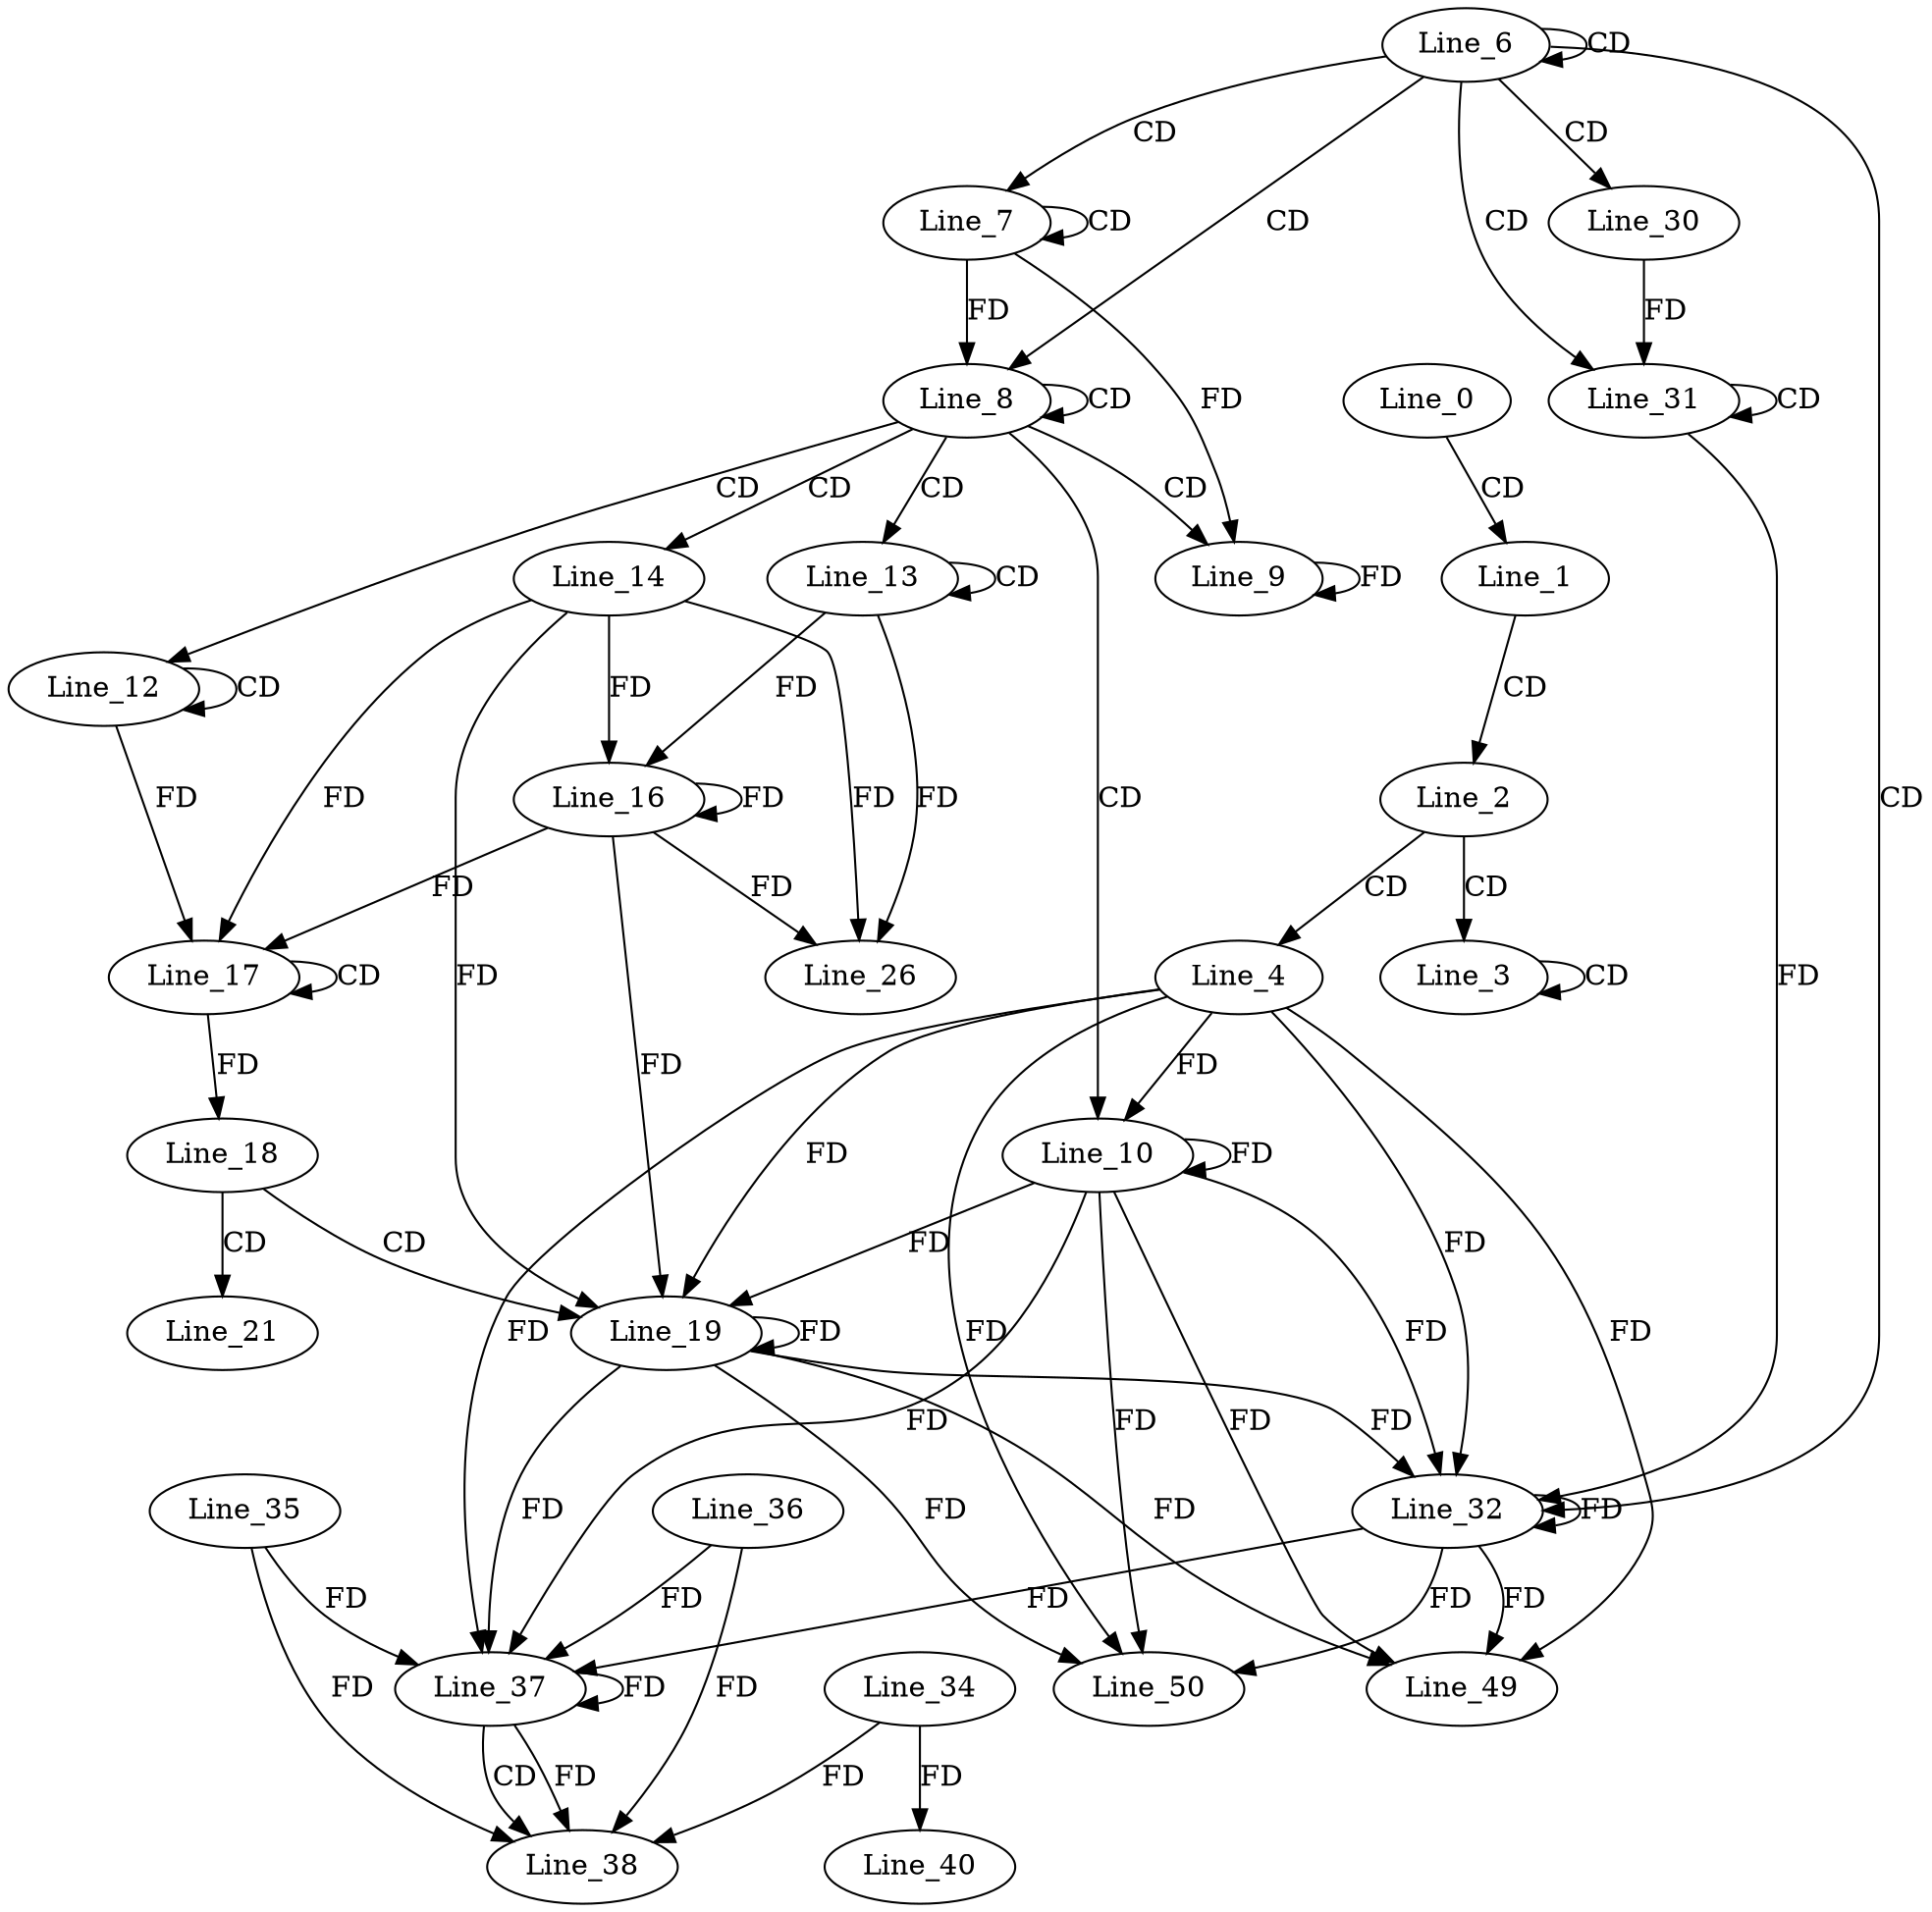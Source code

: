 digraph G {
  Line_0;
  Line_1;
  Line_2;
  Line_3;
  Line_3;
  Line_4;
  Line_6;
  Line_6;
  Line_7;
  Line_7;
  Line_8;
  Line_8;
  Line_8;
  Line_9;
  Line_9;
  Line_10;
  Line_12;
  Line_12;
  Line_13;
  Line_13;
  Line_14;
  Line_16;
  Line_16;
  Line_17;
  Line_17;
  Line_18;
  Line_18;
  Line_19;
  Line_19;
  Line_21;
  Line_26;
  Line_30;
  Line_31;
  Line_31;
  Line_32;
  Line_32;
  Line_37;
  Line_36;
  Line_37;
  Line_35;
  Line_37;
  Line_38;
  Line_34;
  Line_40;
  Line_49;
  Line_50;
  Line_0 -> Line_1 [ label="CD" ];
  Line_1 -> Line_2 [ label="CD" ];
  Line_2 -> Line_3 [ label="CD" ];
  Line_3 -> Line_3 [ label="CD" ];
  Line_2 -> Line_4 [ label="CD" ];
  Line_6 -> Line_6 [ label="CD" ];
  Line_6 -> Line_7 [ label="CD" ];
  Line_7 -> Line_7 [ label="CD" ];
  Line_6 -> Line_8 [ label="CD" ];
  Line_8 -> Line_8 [ label="CD" ];
  Line_7 -> Line_8 [ label="FD" ];
  Line_8 -> Line_9 [ label="CD" ];
  Line_7 -> Line_9 [ label="FD" ];
  Line_9 -> Line_9 [ label="FD" ];
  Line_8 -> Line_10 [ label="CD" ];
  Line_4 -> Line_10 [ label="FD" ];
  Line_10 -> Line_10 [ label="FD" ];
  Line_8 -> Line_12 [ label="CD" ];
  Line_12 -> Line_12 [ label="CD" ];
  Line_8 -> Line_13 [ label="CD" ];
  Line_13 -> Line_13 [ label="CD" ];
  Line_8 -> Line_14 [ label="CD" ];
  Line_14 -> Line_16 [ label="FD" ];
  Line_16 -> Line_16 [ label="FD" ];
  Line_13 -> Line_16 [ label="FD" ];
  Line_17 -> Line_17 [ label="CD" ];
  Line_14 -> Line_17 [ label="FD" ];
  Line_16 -> Line_17 [ label="FD" ];
  Line_12 -> Line_17 [ label="FD" ];
  Line_17 -> Line_18 [ label="FD" ];
  Line_18 -> Line_19 [ label="CD" ];
  Line_4 -> Line_19 [ label="FD" ];
  Line_10 -> Line_19 [ label="FD" ];
  Line_19 -> Line_19 [ label="FD" ];
  Line_14 -> Line_19 [ label="FD" ];
  Line_16 -> Line_19 [ label="FD" ];
  Line_18 -> Line_21 [ label="CD" ];
  Line_13 -> Line_26 [ label="FD" ];
  Line_14 -> Line_26 [ label="FD" ];
  Line_16 -> Line_26 [ label="FD" ];
  Line_6 -> Line_30 [ label="CD" ];
  Line_6 -> Line_31 [ label="CD" ];
  Line_31 -> Line_31 [ label="CD" ];
  Line_30 -> Line_31 [ label="FD" ];
  Line_6 -> Line_32 [ label="CD" ];
  Line_4 -> Line_32 [ label="FD" ];
  Line_10 -> Line_32 [ label="FD" ];
  Line_19 -> Line_32 [ label="FD" ];
  Line_32 -> Line_32 [ label="FD" ];
  Line_31 -> Line_32 [ label="FD" ];
  Line_37 -> Line_37 [ label="FD" ];
  Line_36 -> Line_37 [ label="FD" ];
  Line_4 -> Line_37 [ label="FD" ];
  Line_10 -> Line_37 [ label="FD" ];
  Line_19 -> Line_37 [ label="FD" ];
  Line_32 -> Line_37 [ label="FD" ];
  Line_35 -> Line_37 [ label="FD" ];
  Line_37 -> Line_38 [ label="CD" ];
  Line_34 -> Line_38 [ label="FD" ];
  Line_35 -> Line_38 [ label="FD" ];
  Line_37 -> Line_38 [ label="FD" ];
  Line_36 -> Line_38 [ label="FD" ];
  Line_34 -> Line_40 [ label="FD" ];
  Line_4 -> Line_49 [ label="FD" ];
  Line_10 -> Line_49 [ label="FD" ];
  Line_19 -> Line_49 [ label="FD" ];
  Line_32 -> Line_49 [ label="FD" ];
  Line_4 -> Line_50 [ label="FD" ];
  Line_10 -> Line_50 [ label="FD" ];
  Line_19 -> Line_50 [ label="FD" ];
  Line_32 -> Line_50 [ label="FD" ];
}
